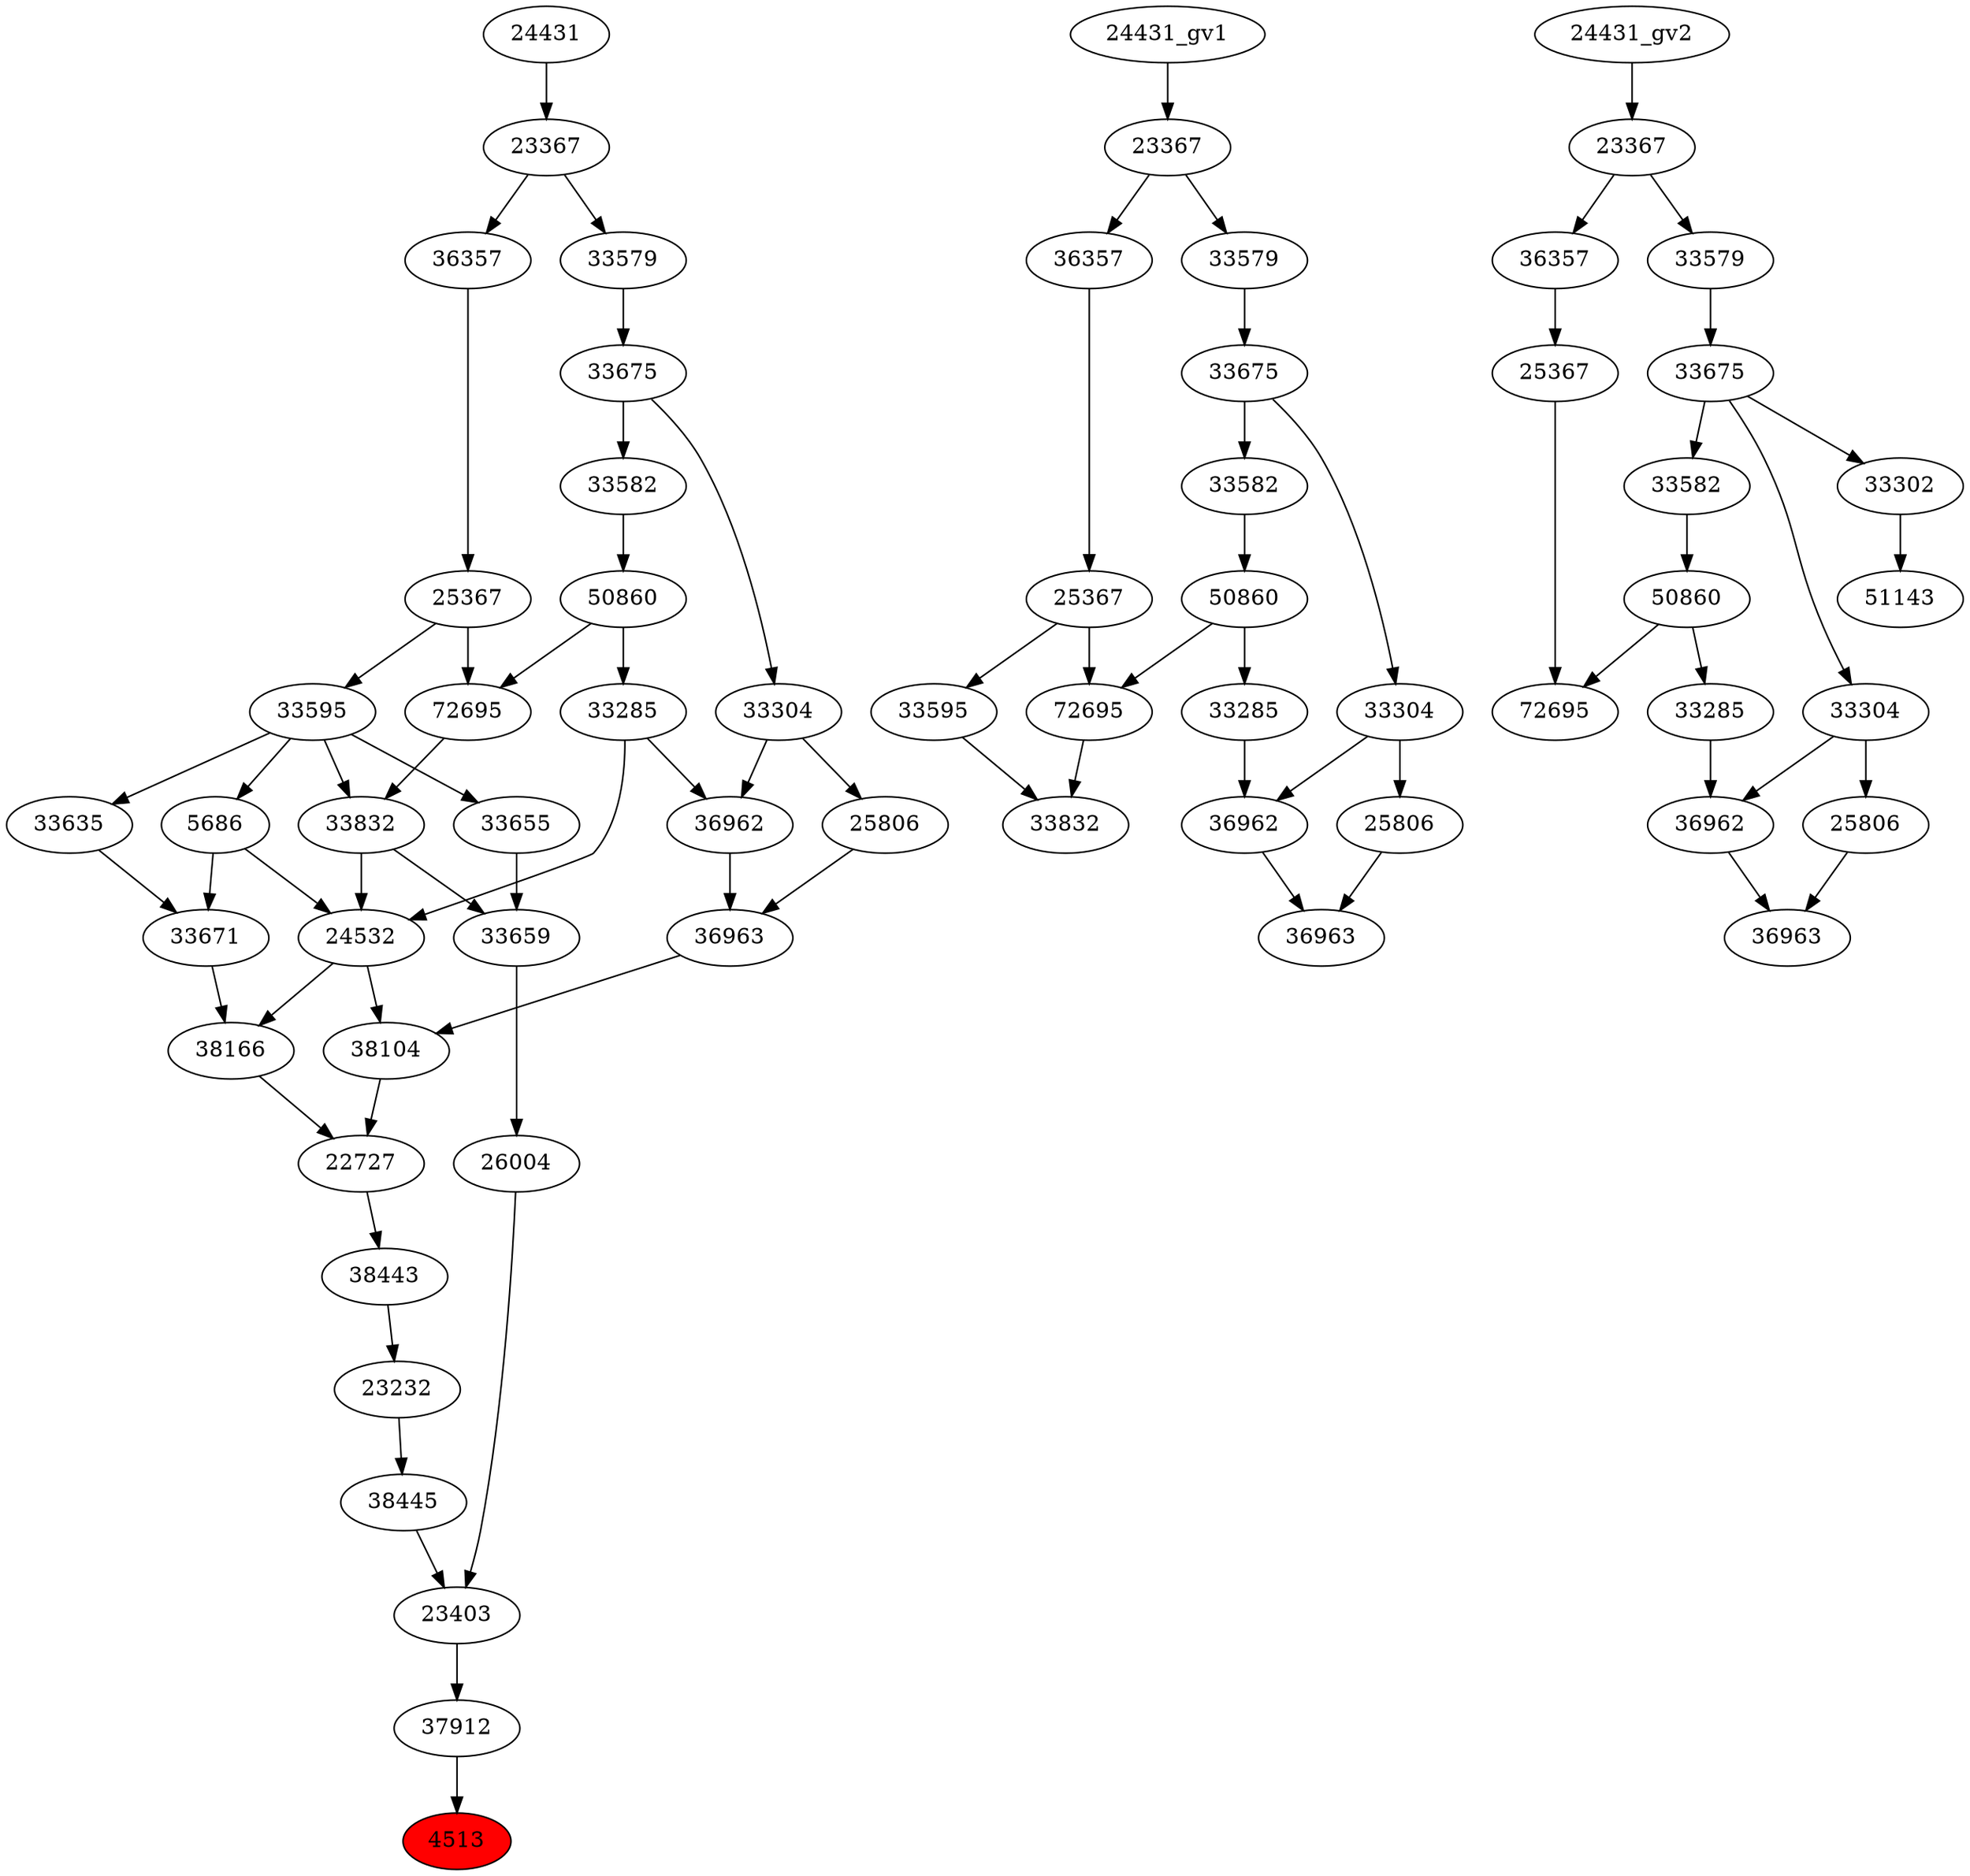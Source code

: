strict digraph root {
	node [label="\N"];
	{
		node [fillcolor="",
			label="\N",
			style=""
		];
		4513		 [fillcolor=red,
			label=4513,
			style=filled];
		37912		 [label=37912];
		37912 -> 4513;
		23403		 [label=23403];
		23403 -> 37912;
		38445		 [label=38445];
		38445 -> 23403;
		26004		 [label=26004];
		26004 -> 23403;
		23232		 [label=23232];
		23232 -> 38445;
		33659		 [label=33659];
		33659 -> 26004;
		38443		 [label=38443];
		38443 -> 23232;
		33655		 [label=33655];
		33655 -> 33659;
		33832		 [label=33832];
		33832 -> 33659;
		24532		 [label=24532];
		33832 -> 24532;
		22727		 [label=22727];
		22727 -> 38443;
		33595		 [label=33595];
		33595 -> 33655;
		33595 -> 33832;
		5686		 [label=5686];
		33595 -> 5686;
		33635		 [label=33635];
		33595 -> 33635;
		72695		 [label=72695];
		72695 -> 33832;
		38104		 [label=38104];
		38104 -> 22727;
		38166		 [label=38166];
		38166 -> 22727;
		25367		 [label=25367];
		25367 -> 33595;
		25367 -> 72695;
		50860		 [label=50860];
		50860 -> 72695;
		33285		 [label=33285];
		50860 -> 33285;
		24532 -> 38104;
		24532 -> 38166;
		36963		 [label=36963];
		36963 -> 38104;
		33671		 [label=33671];
		33671 -> 38166;
		36357		 [label=36357];
		36357 -> 25367;
		33582		 [label=33582];
		33582 -> 50860;
		33285 -> 24532;
		36962		 [label=36962];
		33285 -> 36962;
		5686 -> 24532;
		5686 -> 33671;
		36962 -> 36963;
		25806		 [label=25806];
		25806 -> 36963;
		33635 -> 33671;
		23367		 [label=23367];
		23367 -> 36357;
		33579		 [label=33579];
		23367 -> 33579;
		33675		 [label=33675];
		33675 -> 33582;
		33304		 [label=33304];
		33675 -> 33304;
		33304 -> 36962;
		33304 -> 25806;
		24431		 [label=24431];
		24431 -> 23367;
		33579 -> 33675;
	}
	{
		node [label="\N"];
		"33832_gv1"		 [label=33832];
		"72695_gv1"		 [label=72695];
		"72695_gv1" -> "33832_gv1";
		"33595_gv1"		 [label=33595];
		"33595_gv1" -> "33832_gv1";
		"25367_gv1"		 [label=25367];
		"25367_gv1" -> "72695_gv1";
		"25367_gv1" -> "33595_gv1";
		"50860_gv1"		 [label=50860];
		"50860_gv1" -> "72695_gv1";
		"33285_gv1"		 [label=33285];
		"50860_gv1" -> "33285_gv1";
		"36357_gv1"		 [label=36357];
		"36357_gv1" -> "25367_gv1";
		"33582_gv1"		 [label=33582];
		"33582_gv1" -> "50860_gv1";
		"36963_gv1"		 [label=36963];
		"36962_gv1"		 [label=36962];
		"36962_gv1" -> "36963_gv1";
		"25806_gv1"		 [label=25806];
		"25806_gv1" -> "36963_gv1";
		"23367_gv1"		 [label=23367];
		"23367_gv1" -> "36357_gv1";
		"33579_gv1"		 [label=33579];
		"23367_gv1" -> "33579_gv1";
		"33675_gv1"		 [label=33675];
		"33675_gv1" -> "33582_gv1";
		"33304_gv1"		 [label=33304];
		"33675_gv1" -> "33304_gv1";
		"33285_gv1" -> "36962_gv1";
		"33304_gv1" -> "36962_gv1";
		"33304_gv1" -> "25806_gv1";
		"24431_gv1" -> "23367_gv1";
		"33579_gv1" -> "33675_gv1";
	}
	{
		node [label="\N"];
		"36963_gv2"		 [label=36963];
		"36962_gv2"		 [label=36962];
		"36962_gv2" -> "36963_gv2";
		"25806_gv2"		 [label=25806];
		"25806_gv2" -> "36963_gv2";
		"50860_gv2"		 [label=50860];
		"72695_gv2"		 [label=72695];
		"50860_gv2" -> "72695_gv2";
		"33285_gv2"		 [label=33285];
		"50860_gv2" -> "33285_gv2";
		"33582_gv2"		 [label=33582];
		"33582_gv2" -> "50860_gv2";
		"25367_gv2"		 [label=25367];
		"25367_gv2" -> "72695_gv2";
		"33285_gv2" -> "36962_gv2";
		"33304_gv2"		 [label=33304];
		"33304_gv2" -> "36962_gv2";
		"33304_gv2" -> "25806_gv2";
		"33675_gv2"		 [label=33675];
		"33675_gv2" -> "33582_gv2";
		"33675_gv2" -> "33304_gv2";
		33302		 [label=33302];
		"33675_gv2" -> 33302;
		51143		 [label=51143];
		33302 -> 51143;
		"36357_gv2"		 [label=36357];
		"36357_gv2" -> "25367_gv2";
		"33579_gv2"		 [label=33579];
		"33579_gv2" -> "33675_gv2";
		"23367_gv2"		 [label=23367];
		"23367_gv2" -> "36357_gv2";
		"23367_gv2" -> "33579_gv2";
		"24431_gv2" -> "23367_gv2";
	}
}
